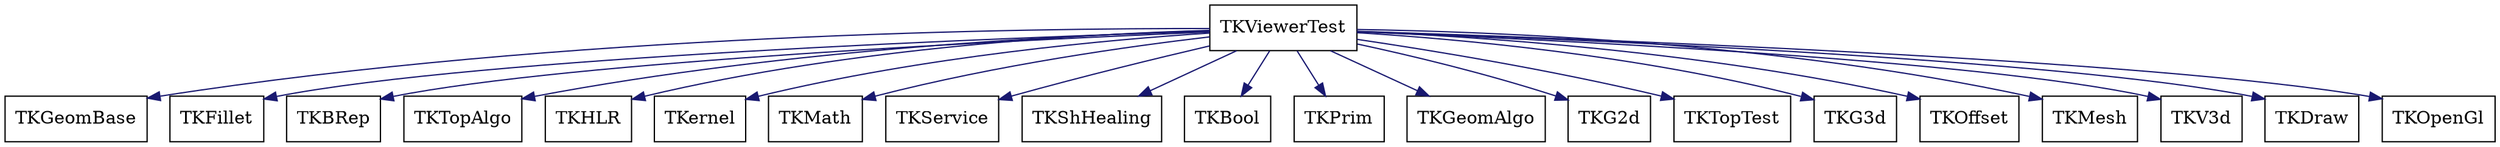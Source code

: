 digraph schema_TKViewerTest
{
	TKViewerTest [ URL = "toolkit_tkviewertest.html", shape = box ]
	TKGeomBase [ URL = "toolkit_tkgeombase.html" , shape = box ]
	TKViewerTest -> TKGeomBase [ color = "midnightblue", style = "solid" ]
	TKFillet [ URL = "toolkit_tkfillet.html" , shape = box ]
	TKViewerTest -> TKFillet [ color = "midnightblue", style = "solid" ]
	TKBRep [ URL = "toolkit_tkbrep.html" , shape = box ]
	TKViewerTest -> TKBRep [ color = "midnightblue", style = "solid" ]
	TKTopAlgo [ URL = "toolkit_tktopalgo.html" , shape = box ]
	TKViewerTest -> TKTopAlgo [ color = "midnightblue", style = "solid" ]
	TKHLR [ URL = "toolkit_tkhlr.html" , shape = box ]
	TKViewerTest -> TKHLR [ color = "midnightblue", style = "solid" ]
	TKernel [ URL = "toolkit_tkernel.html" , shape = box ]
	TKViewerTest -> TKernel [ color = "midnightblue", style = "solid" ]
	TKMath [ URL = "toolkit_tkmath.html" , shape = box ]
	TKViewerTest -> TKMath [ color = "midnightblue", style = "solid" ]
	TKService [ URL = "toolkit_tkservice.html" , shape = box ]
	TKViewerTest -> TKService [ color = "midnightblue", style = "solid" ]
	TKShHealing [ URL = "toolkit_tkshhealing.html" , shape = box ]
	TKViewerTest -> TKShHealing [ color = "midnightblue", style = "solid" ]
	TKBool [ URL = "toolkit_tkbool.html" , shape = box ]
	TKViewerTest -> TKBool [ color = "midnightblue", style = "solid" ]
	TKPrim [ URL = "toolkit_tkprim.html" , shape = box ]
	TKViewerTest -> TKPrim [ color = "midnightblue", style = "solid" ]
	TKGeomAlgo [ URL = "toolkit_tkgeomalgo.html" , shape = box ]
	TKViewerTest -> TKGeomAlgo [ color = "midnightblue", style = "solid" ]
	TKG2d [ URL = "toolkit_tkg2d.html" , shape = box ]
	TKViewerTest -> TKG2d [ color = "midnightblue", style = "solid" ]
	TKTopTest [ URL = "toolkit_tktoptest.html" , shape = box ]
	TKViewerTest -> TKTopTest [ color = "midnightblue", style = "solid" ]
	TKG3d [ URL = "toolkit_tkg3d.html" , shape = box ]
	TKViewerTest -> TKG3d [ color = "midnightblue", style = "solid" ]
	TKOffset [ URL = "toolkit_tkoffset.html" , shape = box ]
	TKViewerTest -> TKOffset [ color = "midnightblue", style = "solid" ]
	TKMesh [ URL = "toolkit_tkmesh.html" , shape = box ]
	TKViewerTest -> TKMesh [ color = "midnightblue", style = "solid" ]
	TKV3d [ URL = "toolkit_tkv3d.html" , shape = box ]
	TKViewerTest -> TKV3d [ color = "midnightblue", style = "solid" ]
	TKDraw [ URL = "toolkit_tkdraw.html" , shape = box ]
	TKViewerTest -> TKDraw [ color = "midnightblue", style = "solid" ]
	TKOpenGl [ URL = "toolkit_tkopengl.html" , shape = box ]
	TKViewerTest -> TKOpenGl [ color = "midnightblue", style = "solid" ]
	aspect = 1
}
